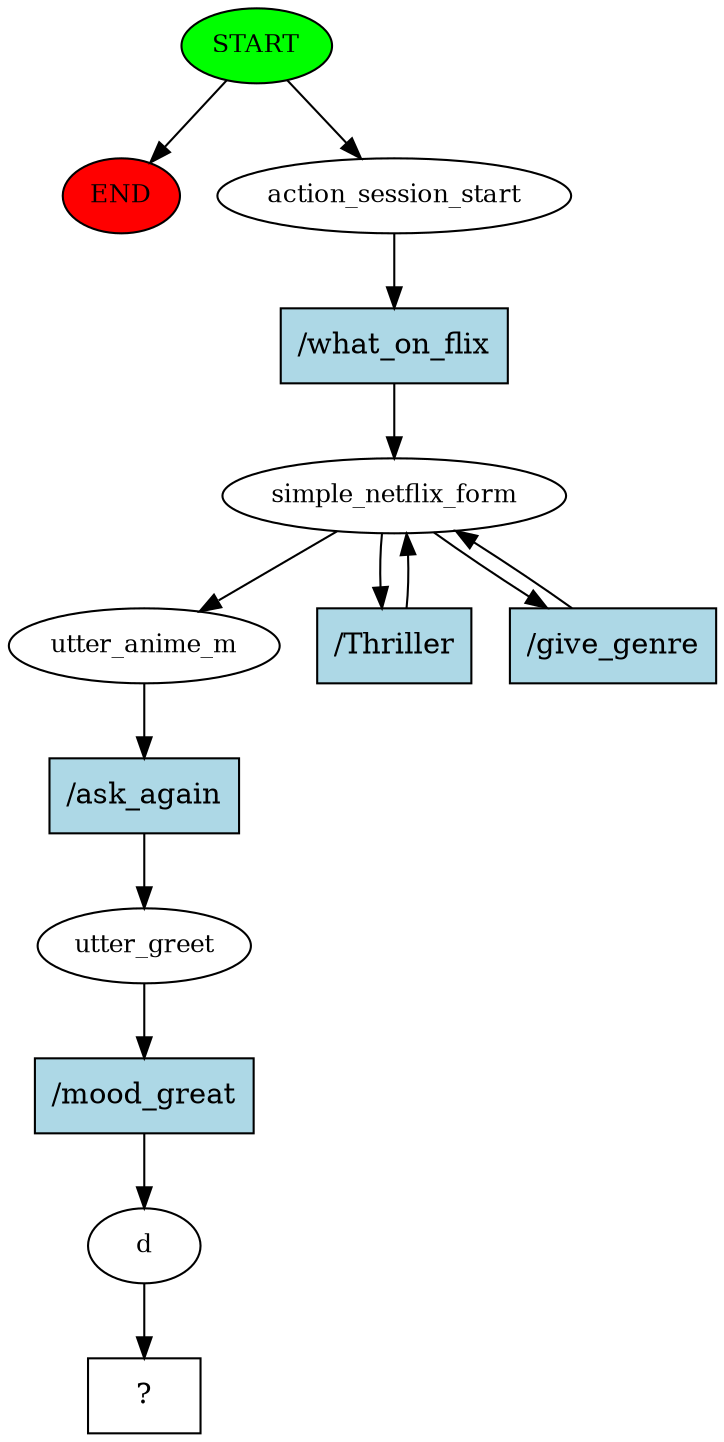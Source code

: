 digraph  {
0 [class="start active", fillcolor=green, fontsize=12, label=START, style=filled];
"-1" [class=end, fillcolor=red, fontsize=12, label=END, style=filled];
1 [class=active, fontsize=12, label=action_session_start];
2 [class=active, fontsize=12, label=simple_netflix_form];
5 [class=active, fontsize=12, label=utter_anime_m];
6 [class=active, fontsize=12, label=utter_greet];
7 [class=active, fontsize=12, label=d];
8 [class="intent dashed active", label="  ?  ", shape=rect];
9 [class="intent active", fillcolor=lightblue, label="/what_on_flix", shape=rect, style=filled];
10 [class="intent active", fillcolor=lightblue, label="/Thriller", shape=rect, style=filled];
11 [class="intent active", fillcolor=lightblue, label="/give_genre", shape=rect, style=filled];
12 [class="intent active", fillcolor=lightblue, label="/ask_again", shape=rect, style=filled];
13 [class="intent active", fillcolor=lightblue, label="/mood_great", shape=rect, style=filled];
0 -> "-1"  [class="", key=NONE, label=""];
0 -> 1  [class=active, key=NONE, label=""];
1 -> 9  [class=active, key=0];
2 -> 5  [class=active, key=NONE, label=""];
2 -> 10  [class=active, key=0];
2 -> 11  [class=active, key=0];
5 -> 12  [class=active, key=0];
6 -> 13  [class=active, key=0];
7 -> 8  [class=active, key=NONE, label=""];
9 -> 2  [class=active, key=0];
10 -> 2  [class=active, key=0];
11 -> 2  [class=active, key=0];
12 -> 6  [class=active, key=0];
13 -> 7  [class=active, key=0];
}
